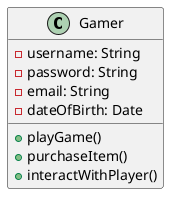 @startuml
class Gamer {
  - username: String
  - password: String
  - email: String
  - dateOfBirth: Date
  + playGame()
  + purchaseItem()
  + interactWithPlayer()
}
@enduml
